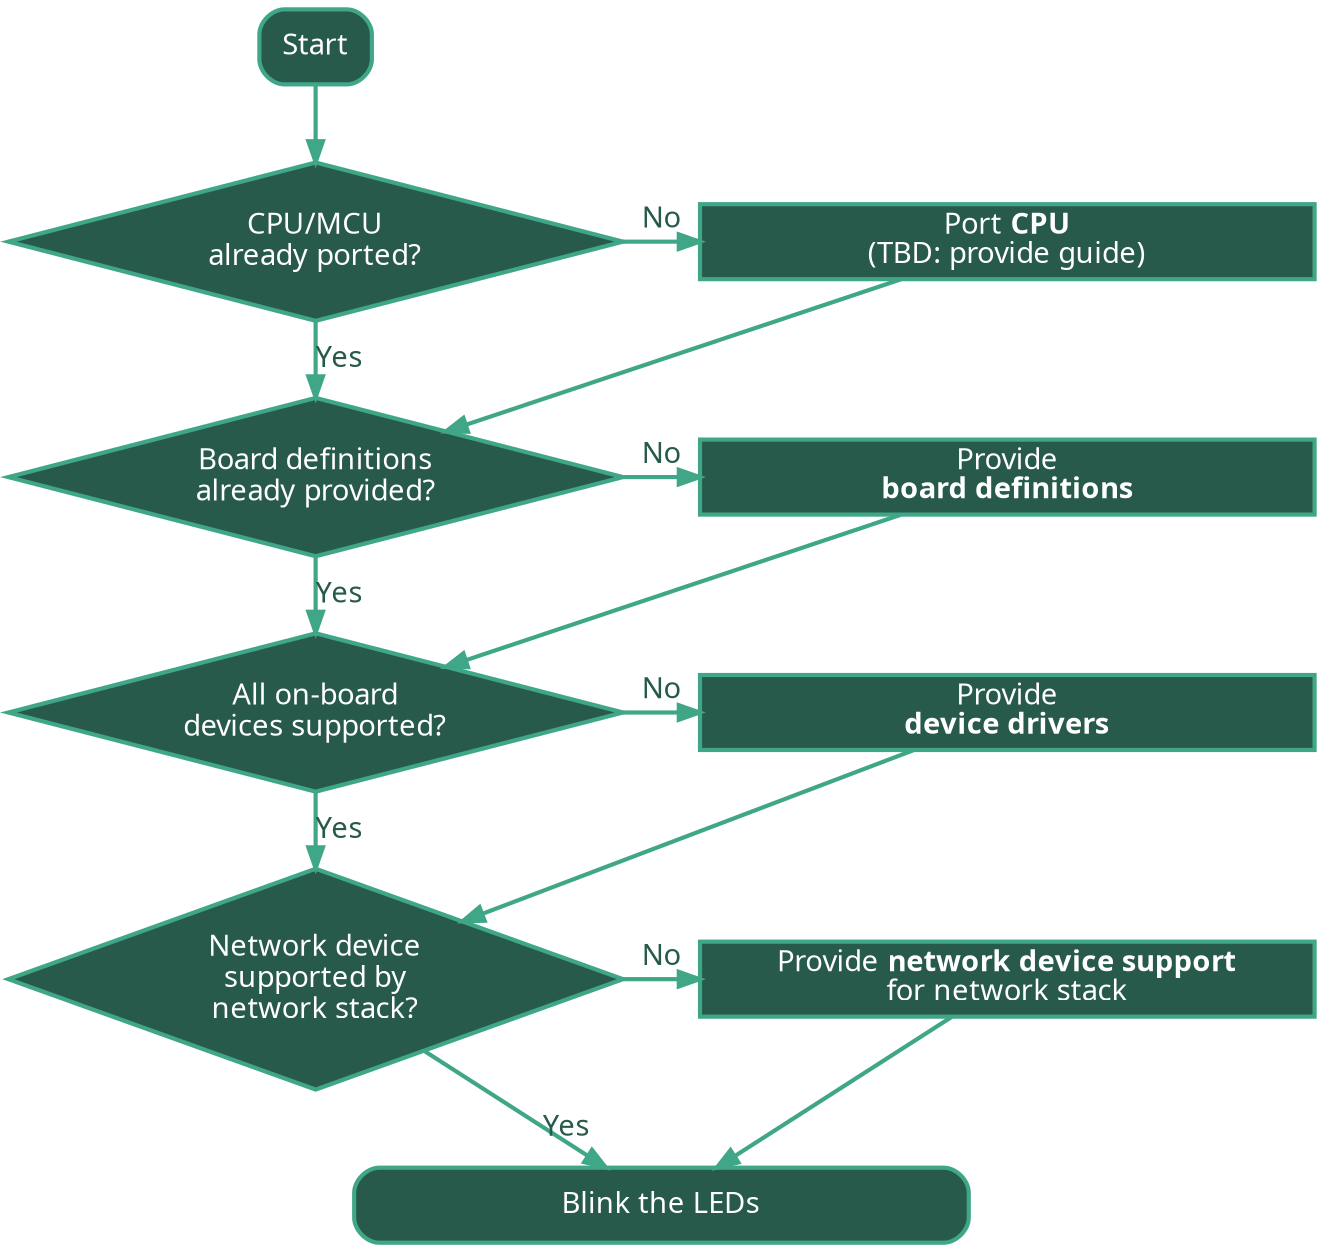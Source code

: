strict digraph {
  graph [
    splines=true,
  ]
  node [
    style="filled",
    fontname="sans-serif",
    color="#3fa687",
    fillcolor="#275a4b",
    fontcolor="white",
    shape="box",
    penwidth=2,
    width=4.1,
  ];
  edge [
    color="#3fa687",
    fontcolor="#275a4b",
    fontname="sans-serif",
    penwidth=2,
    labelfloat=true,
  ];

  Start [shape="Mrecord", width=0.75];
  End [
    label="Blink the LEDs",
    tooltip="Blink the LEDs",
    shape="Mrecord",
    URL="https://github.com/RIOT-OS/RIOT/tree/master/tests/leds",
  ];

  IfCPU [
    label=<CPU/MCU<BR/>already ported?>,
    tooltip="CPU/MCU already ported?",
    shape="diamond",
  ];
  IfBoard [
    label=<Board definitions<BR/>already provided?>,
    tooltip="Board definitions already provided?",
    shape="diamond",
  ];
  IfDrivers [
    label=<All on-board<BR/>devices supported?>,
    tooltip="All on-board devices supported?",
    shape="diamond",
  ];
  IfNetdev [
    label=<Network device<BR/>supported by<BR/>network stack?>,
    tooltip="Network device supported by network stack?",
    shape="diamond"
  ];

  PortCPU [
    label=<Port <B>CPU</B><BR/>(TBD: provide guide)>,
    tooltip="Port CPU",
  ];
  PortBoard [
    label=<Provide<BR/><B>board definitions</B>>,
    tooltip="Provide board definitions",
    URL="@ref porting-boards",
  ];
  PortDrivers [
    label=<Provide<BR/><B>device drivers</B>>,
    tooltip="Provide device drivers",
    URL="@ref driver-guide",
  ];
  PortNetdev [
    label=<Provide <B>network device support</B><BR/>for network stack>,
    tooltip="Provide network device support for network stack",
    URL="@ref drivers_netdev",
  ];

  Start -> IfCPU;
  IfCPU -> IfBoard [label="Yes"];
  IfBoard -> IfDrivers [label="Yes"];
  IfDrivers -> IfNetdev [label="Yes"];
  IfNetdev -> End [label="Yes"];

  IfCPU -> PortCPU [label="No"];
  IfBoard -> PortBoard [label="No"];
  IfDrivers -> PortDrivers [label="No"];
  IfNetdev -> PortNetdev [label="No"];

  PortCPU -> IfBoard;
  PortBoard -> IfDrivers;
  PortDrivers -> IfNetdev;
  PortNetdev -> End;

  /* ensure No branch is on same row as If */
  {rank=same; IfCPU PortCPU}
  {rank=same; IfBoard PortBoard}
  {rank=same; IfDrivers PortDrivers}
  {rank=same; IfNetdev PortNetdev}
  /* ensure PortNodes are on top of each other */
  edge [style="invis"];
  PortCPU -> PortBoard -> PortDrivers -> PortNetdev;
}
